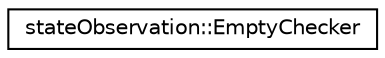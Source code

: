 digraph "Graphical Class Hierarchy"
{
 // LATEX_PDF_SIZE
  edge [fontname="Helvetica",fontsize="10",labelfontname="Helvetica",labelfontsize="10"];
  node [fontname="Helvetica",fontsize="10",shape=record];
  rankdir="LR";
  Node0 [label="stateObservation::EmptyChecker",height=0.2,width=0.4,color="black", fillcolor="white", style="filled",URL="$structstateObservation_1_1EmptyChecker.html",tooltip="This structure is used as an additionalChecker for a CheckedItem that doesn't require additional test..."];
}
